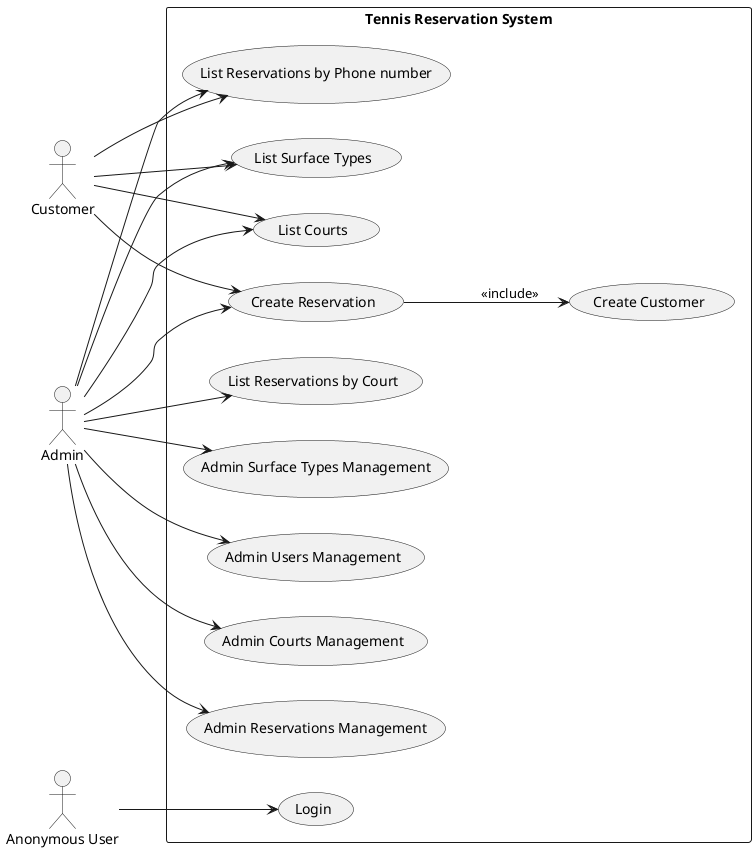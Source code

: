 @startuml

left to right direction
skinparam packageStyle rectangle

actor "Customer" as Customer
actor "Admin" as Admin
actor "Anonymous User" as Anonymous

rectangle "Tennis Reservation System" {

  ' AUTH '
  usecase "Login" as UC_Login

  ' COURT MANAGEMENT '
  usecase "Admin Courts Management" as UC_ManageCourts
  usecase "List Courts" as UC_ListCourts

  ' RESERVATION MANAGEMENT '
  usecase "Admin Reservations Management" as UC_ManageReservations
  usecase "Create Reservation" as UC_CreateReservation
  usecase "List Reservations by Court" as UC_ListReservationsByCourt
  usecase "List Reservations by Phone number" as UC_ListReservationsByPhone

  ' SURFACE TYPE MANAGEMENT '
  usecase "Admin Surface Types Management" as UC_ManageSurfaceTypes
  usecase "List Surface Types" as UC_ListSurfaceTypes

	' CUSTOMER MANAGEMENT '
  usecase "Create Customer" as UC_CreateCustomer

  ' USER MANAGEMENT (Admin only) '
  usecase "Admin Users Management" as UC_ManageUsers

  ' RELATIONS '
	UC_CreateReservation --> UC_CreateCustomer : <<include>>
}

' AUTH '
Anonymous --> UC_Login

' COURT '
Admin --> UC_ManageCourts
Admin --> UC_ListCourts

Customer --> UC_ListCourts

' RESERVATION '
Admin --> UC_ManageReservations
Admin --> UC_CreateReservation
Admin --> UC_ListReservationsByCourt
Admin --> UC_ListReservationsByPhone

Customer --> UC_CreateReservation
Customer --> UC_ListReservationsByPhone

' SURFACE TYPE '
Admin --> UC_ManageSurfaceTypes
Admin --> UC_ListSurfaceTypes

Customer --> UC_ListSurfaceTypes

' USER '
Admin --> UC_ManageUsers

@enduml
